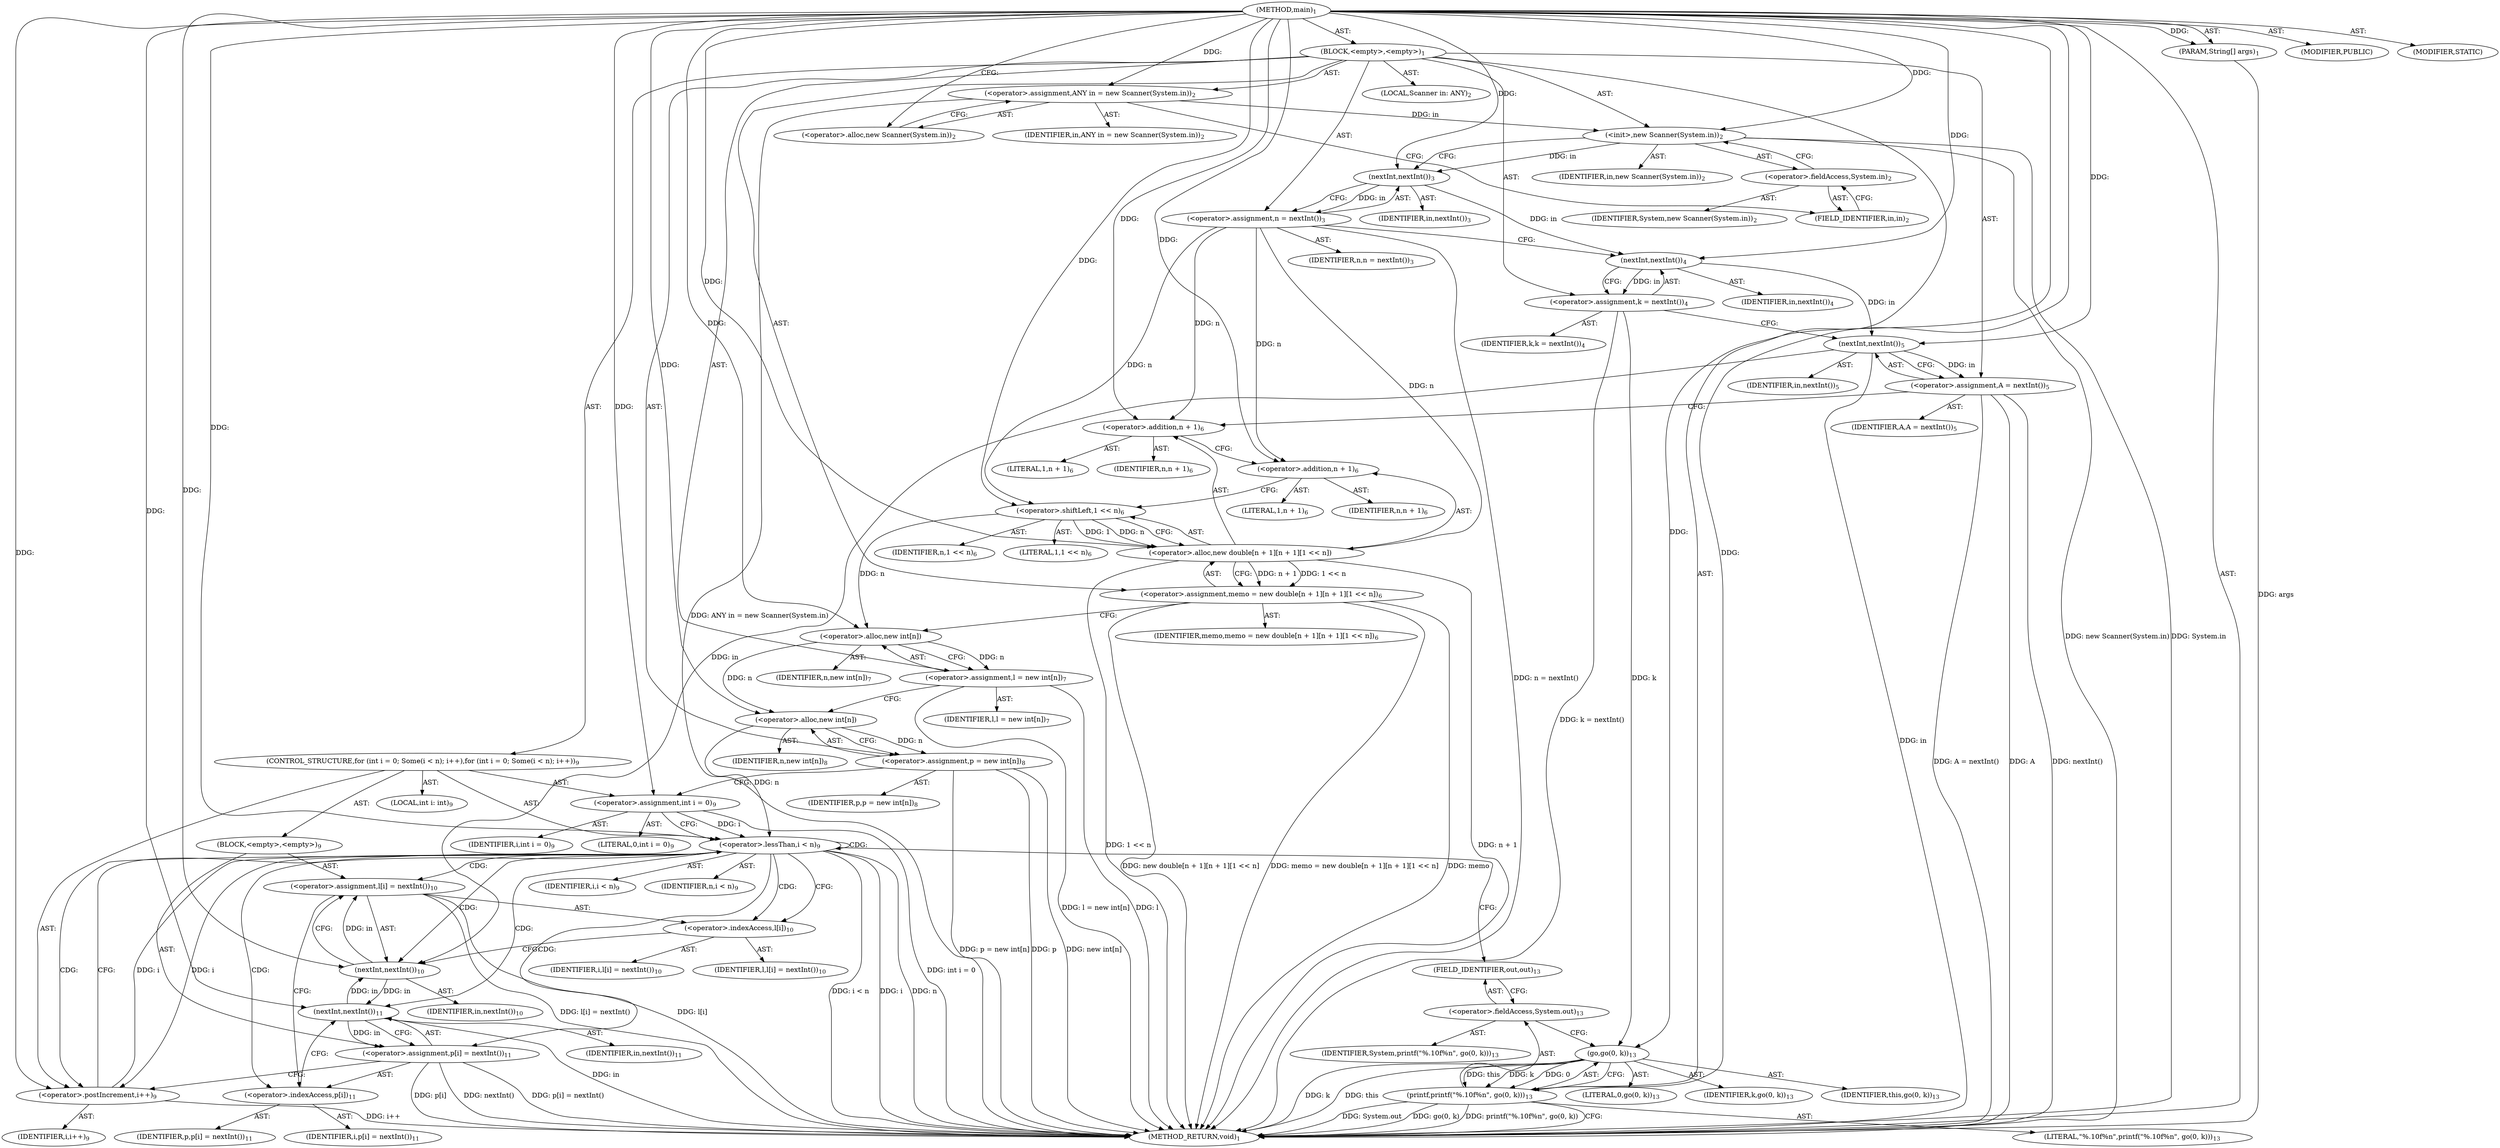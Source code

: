 digraph "main" {  
"19" [label = <(METHOD,main)<SUB>1</SUB>> ]
"20" [label = <(PARAM,String[] args)<SUB>1</SUB>> ]
"21" [label = <(BLOCK,&lt;empty&gt;,&lt;empty&gt;)<SUB>1</SUB>> ]
"4" [label = <(LOCAL,Scanner in: ANY)<SUB>2</SUB>> ]
"22" [label = <(&lt;operator&gt;.assignment,ANY in = new Scanner(System.in))<SUB>2</SUB>> ]
"23" [label = <(IDENTIFIER,in,ANY in = new Scanner(System.in))<SUB>2</SUB>> ]
"24" [label = <(&lt;operator&gt;.alloc,new Scanner(System.in))<SUB>2</SUB>> ]
"25" [label = <(&lt;init&gt;,new Scanner(System.in))<SUB>2</SUB>> ]
"3" [label = <(IDENTIFIER,in,new Scanner(System.in))<SUB>2</SUB>> ]
"26" [label = <(&lt;operator&gt;.fieldAccess,System.in)<SUB>2</SUB>> ]
"27" [label = <(IDENTIFIER,System,new Scanner(System.in))<SUB>2</SUB>> ]
"28" [label = <(FIELD_IDENTIFIER,in,in)<SUB>2</SUB>> ]
"29" [label = <(&lt;operator&gt;.assignment,n = nextInt())<SUB>3</SUB>> ]
"30" [label = <(IDENTIFIER,n,n = nextInt())<SUB>3</SUB>> ]
"31" [label = <(nextInt,nextInt())<SUB>3</SUB>> ]
"32" [label = <(IDENTIFIER,in,nextInt())<SUB>3</SUB>> ]
"33" [label = <(&lt;operator&gt;.assignment,k = nextInt())<SUB>4</SUB>> ]
"34" [label = <(IDENTIFIER,k,k = nextInt())<SUB>4</SUB>> ]
"35" [label = <(nextInt,nextInt())<SUB>4</SUB>> ]
"36" [label = <(IDENTIFIER,in,nextInt())<SUB>4</SUB>> ]
"37" [label = <(&lt;operator&gt;.assignment,A = nextInt())<SUB>5</SUB>> ]
"38" [label = <(IDENTIFIER,A,A = nextInt())<SUB>5</SUB>> ]
"39" [label = <(nextInt,nextInt())<SUB>5</SUB>> ]
"40" [label = <(IDENTIFIER,in,nextInt())<SUB>5</SUB>> ]
"41" [label = <(&lt;operator&gt;.assignment,memo = new double[n + 1][n + 1][1 &lt;&lt; n])<SUB>6</SUB>> ]
"42" [label = <(IDENTIFIER,memo,memo = new double[n + 1][n + 1][1 &lt;&lt; n])<SUB>6</SUB>> ]
"43" [label = <(&lt;operator&gt;.alloc,new double[n + 1][n + 1][1 &lt;&lt; n])> ]
"44" [label = <(&lt;operator&gt;.addition,n + 1)<SUB>6</SUB>> ]
"45" [label = <(IDENTIFIER,n,n + 1)<SUB>6</SUB>> ]
"46" [label = <(LITERAL,1,n + 1)<SUB>6</SUB>> ]
"47" [label = <(&lt;operator&gt;.addition,n + 1)<SUB>6</SUB>> ]
"48" [label = <(IDENTIFIER,n,n + 1)<SUB>6</SUB>> ]
"49" [label = <(LITERAL,1,n + 1)<SUB>6</SUB>> ]
"50" [label = <(&lt;operator&gt;.shiftLeft,1 &lt;&lt; n)<SUB>6</SUB>> ]
"51" [label = <(LITERAL,1,1 &lt;&lt; n)<SUB>6</SUB>> ]
"52" [label = <(IDENTIFIER,n,1 &lt;&lt; n)<SUB>6</SUB>> ]
"53" [label = <(&lt;operator&gt;.assignment,l = new int[n])<SUB>7</SUB>> ]
"54" [label = <(IDENTIFIER,l,l = new int[n])<SUB>7</SUB>> ]
"55" [label = <(&lt;operator&gt;.alloc,new int[n])> ]
"56" [label = <(IDENTIFIER,n,new int[n])<SUB>7</SUB>> ]
"57" [label = <(&lt;operator&gt;.assignment,p = new int[n])<SUB>8</SUB>> ]
"58" [label = <(IDENTIFIER,p,p = new int[n])<SUB>8</SUB>> ]
"59" [label = <(&lt;operator&gt;.alloc,new int[n])> ]
"60" [label = <(IDENTIFIER,n,new int[n])<SUB>8</SUB>> ]
"61" [label = <(CONTROL_STRUCTURE,for (int i = 0; Some(i &lt; n); i++),for (int i = 0; Some(i &lt; n); i++))<SUB>9</SUB>> ]
"62" [label = <(LOCAL,int i: int)<SUB>9</SUB>> ]
"63" [label = <(&lt;operator&gt;.assignment,int i = 0)<SUB>9</SUB>> ]
"64" [label = <(IDENTIFIER,i,int i = 0)<SUB>9</SUB>> ]
"65" [label = <(LITERAL,0,int i = 0)<SUB>9</SUB>> ]
"66" [label = <(&lt;operator&gt;.lessThan,i &lt; n)<SUB>9</SUB>> ]
"67" [label = <(IDENTIFIER,i,i &lt; n)<SUB>9</SUB>> ]
"68" [label = <(IDENTIFIER,n,i &lt; n)<SUB>9</SUB>> ]
"69" [label = <(&lt;operator&gt;.postIncrement,i++)<SUB>9</SUB>> ]
"70" [label = <(IDENTIFIER,i,i++)<SUB>9</SUB>> ]
"71" [label = <(BLOCK,&lt;empty&gt;,&lt;empty&gt;)<SUB>9</SUB>> ]
"72" [label = <(&lt;operator&gt;.assignment,l[i] = nextInt())<SUB>10</SUB>> ]
"73" [label = <(&lt;operator&gt;.indexAccess,l[i])<SUB>10</SUB>> ]
"74" [label = <(IDENTIFIER,l,l[i] = nextInt())<SUB>10</SUB>> ]
"75" [label = <(IDENTIFIER,i,l[i] = nextInt())<SUB>10</SUB>> ]
"76" [label = <(nextInt,nextInt())<SUB>10</SUB>> ]
"77" [label = <(IDENTIFIER,in,nextInt())<SUB>10</SUB>> ]
"78" [label = <(&lt;operator&gt;.assignment,p[i] = nextInt())<SUB>11</SUB>> ]
"79" [label = <(&lt;operator&gt;.indexAccess,p[i])<SUB>11</SUB>> ]
"80" [label = <(IDENTIFIER,p,p[i] = nextInt())<SUB>11</SUB>> ]
"81" [label = <(IDENTIFIER,i,p[i] = nextInt())<SUB>11</SUB>> ]
"82" [label = <(nextInt,nextInt())<SUB>11</SUB>> ]
"83" [label = <(IDENTIFIER,in,nextInt())<SUB>11</SUB>> ]
"84" [label = <(printf,printf(&quot;%.10f%n&quot;, go(0, k)))<SUB>13</SUB>> ]
"85" [label = <(&lt;operator&gt;.fieldAccess,System.out)<SUB>13</SUB>> ]
"86" [label = <(IDENTIFIER,System,printf(&quot;%.10f%n&quot;, go(0, k)))<SUB>13</SUB>> ]
"87" [label = <(FIELD_IDENTIFIER,out,out)<SUB>13</SUB>> ]
"88" [label = <(LITERAL,&quot;%.10f%n&quot;,printf(&quot;%.10f%n&quot;, go(0, k)))<SUB>13</SUB>> ]
"89" [label = <(go,go(0, k))<SUB>13</SUB>> ]
"90" [label = <(IDENTIFIER,this,go(0, k))<SUB>13</SUB>> ]
"91" [label = <(LITERAL,0,go(0, k))<SUB>13</SUB>> ]
"92" [label = <(IDENTIFIER,k,go(0, k))<SUB>13</SUB>> ]
"93" [label = <(MODIFIER,PUBLIC)> ]
"94" [label = <(MODIFIER,STATIC)> ]
"95" [label = <(METHOD_RETURN,void)<SUB>1</SUB>> ]
  "19" -> "20"  [ label = "AST: "] 
  "19" -> "21"  [ label = "AST: "] 
  "19" -> "93"  [ label = "AST: "] 
  "19" -> "94"  [ label = "AST: "] 
  "19" -> "95"  [ label = "AST: "] 
  "21" -> "4"  [ label = "AST: "] 
  "21" -> "22"  [ label = "AST: "] 
  "21" -> "25"  [ label = "AST: "] 
  "21" -> "29"  [ label = "AST: "] 
  "21" -> "33"  [ label = "AST: "] 
  "21" -> "37"  [ label = "AST: "] 
  "21" -> "41"  [ label = "AST: "] 
  "21" -> "53"  [ label = "AST: "] 
  "21" -> "57"  [ label = "AST: "] 
  "21" -> "61"  [ label = "AST: "] 
  "21" -> "84"  [ label = "AST: "] 
  "22" -> "23"  [ label = "AST: "] 
  "22" -> "24"  [ label = "AST: "] 
  "25" -> "3"  [ label = "AST: "] 
  "25" -> "26"  [ label = "AST: "] 
  "26" -> "27"  [ label = "AST: "] 
  "26" -> "28"  [ label = "AST: "] 
  "29" -> "30"  [ label = "AST: "] 
  "29" -> "31"  [ label = "AST: "] 
  "31" -> "32"  [ label = "AST: "] 
  "33" -> "34"  [ label = "AST: "] 
  "33" -> "35"  [ label = "AST: "] 
  "35" -> "36"  [ label = "AST: "] 
  "37" -> "38"  [ label = "AST: "] 
  "37" -> "39"  [ label = "AST: "] 
  "39" -> "40"  [ label = "AST: "] 
  "41" -> "42"  [ label = "AST: "] 
  "41" -> "43"  [ label = "AST: "] 
  "43" -> "44"  [ label = "AST: "] 
  "43" -> "47"  [ label = "AST: "] 
  "43" -> "50"  [ label = "AST: "] 
  "44" -> "45"  [ label = "AST: "] 
  "44" -> "46"  [ label = "AST: "] 
  "47" -> "48"  [ label = "AST: "] 
  "47" -> "49"  [ label = "AST: "] 
  "50" -> "51"  [ label = "AST: "] 
  "50" -> "52"  [ label = "AST: "] 
  "53" -> "54"  [ label = "AST: "] 
  "53" -> "55"  [ label = "AST: "] 
  "55" -> "56"  [ label = "AST: "] 
  "57" -> "58"  [ label = "AST: "] 
  "57" -> "59"  [ label = "AST: "] 
  "59" -> "60"  [ label = "AST: "] 
  "61" -> "62"  [ label = "AST: "] 
  "61" -> "63"  [ label = "AST: "] 
  "61" -> "66"  [ label = "AST: "] 
  "61" -> "69"  [ label = "AST: "] 
  "61" -> "71"  [ label = "AST: "] 
  "63" -> "64"  [ label = "AST: "] 
  "63" -> "65"  [ label = "AST: "] 
  "66" -> "67"  [ label = "AST: "] 
  "66" -> "68"  [ label = "AST: "] 
  "69" -> "70"  [ label = "AST: "] 
  "71" -> "72"  [ label = "AST: "] 
  "71" -> "78"  [ label = "AST: "] 
  "72" -> "73"  [ label = "AST: "] 
  "72" -> "76"  [ label = "AST: "] 
  "73" -> "74"  [ label = "AST: "] 
  "73" -> "75"  [ label = "AST: "] 
  "76" -> "77"  [ label = "AST: "] 
  "78" -> "79"  [ label = "AST: "] 
  "78" -> "82"  [ label = "AST: "] 
  "79" -> "80"  [ label = "AST: "] 
  "79" -> "81"  [ label = "AST: "] 
  "82" -> "83"  [ label = "AST: "] 
  "84" -> "85"  [ label = "AST: "] 
  "84" -> "88"  [ label = "AST: "] 
  "84" -> "89"  [ label = "AST: "] 
  "85" -> "86"  [ label = "AST: "] 
  "85" -> "87"  [ label = "AST: "] 
  "89" -> "90"  [ label = "AST: "] 
  "89" -> "91"  [ label = "AST: "] 
  "89" -> "92"  [ label = "AST: "] 
  "22" -> "28"  [ label = "CFG: "] 
  "25" -> "31"  [ label = "CFG: "] 
  "29" -> "35"  [ label = "CFG: "] 
  "33" -> "39"  [ label = "CFG: "] 
  "37" -> "44"  [ label = "CFG: "] 
  "41" -> "55"  [ label = "CFG: "] 
  "53" -> "59"  [ label = "CFG: "] 
  "57" -> "63"  [ label = "CFG: "] 
  "84" -> "95"  [ label = "CFG: "] 
  "24" -> "22"  [ label = "CFG: "] 
  "26" -> "25"  [ label = "CFG: "] 
  "31" -> "29"  [ label = "CFG: "] 
  "35" -> "33"  [ label = "CFG: "] 
  "39" -> "37"  [ label = "CFG: "] 
  "43" -> "41"  [ label = "CFG: "] 
  "55" -> "53"  [ label = "CFG: "] 
  "59" -> "57"  [ label = "CFG: "] 
  "63" -> "66"  [ label = "CFG: "] 
  "66" -> "73"  [ label = "CFG: "] 
  "66" -> "87"  [ label = "CFG: "] 
  "69" -> "66"  [ label = "CFG: "] 
  "85" -> "89"  [ label = "CFG: "] 
  "89" -> "84"  [ label = "CFG: "] 
  "28" -> "26"  [ label = "CFG: "] 
  "44" -> "47"  [ label = "CFG: "] 
  "47" -> "50"  [ label = "CFG: "] 
  "50" -> "43"  [ label = "CFG: "] 
  "72" -> "79"  [ label = "CFG: "] 
  "78" -> "69"  [ label = "CFG: "] 
  "87" -> "85"  [ label = "CFG: "] 
  "73" -> "76"  [ label = "CFG: "] 
  "76" -> "72"  [ label = "CFG: "] 
  "79" -> "82"  [ label = "CFG: "] 
  "82" -> "78"  [ label = "CFG: "] 
  "19" -> "24"  [ label = "CFG: "] 
  "20" -> "95"  [ label = "DDG: args"] 
  "22" -> "95"  [ label = "DDG: ANY in = new Scanner(System.in)"] 
  "25" -> "95"  [ label = "DDG: System.in"] 
  "25" -> "95"  [ label = "DDG: new Scanner(System.in)"] 
  "29" -> "95"  [ label = "DDG: n = nextInt()"] 
  "33" -> "95"  [ label = "DDG: k = nextInt()"] 
  "39" -> "95"  [ label = "DDG: in"] 
  "37" -> "95"  [ label = "DDG: nextInt()"] 
  "37" -> "95"  [ label = "DDG: A = nextInt()"] 
  "43" -> "95"  [ label = "DDG: n + 1"] 
  "43" -> "95"  [ label = "DDG: 1 &lt;&lt; n"] 
  "41" -> "95"  [ label = "DDG: new double[n + 1][n + 1][1 &lt;&lt; n]"] 
  "41" -> "95"  [ label = "DDG: memo = new double[n + 1][n + 1][1 &lt;&lt; n]"] 
  "53" -> "95"  [ label = "DDG: l"] 
  "53" -> "95"  [ label = "DDG: l = new int[n]"] 
  "57" -> "95"  [ label = "DDG: p"] 
  "57" -> "95"  [ label = "DDG: new int[n]"] 
  "57" -> "95"  [ label = "DDG: p = new int[n]"] 
  "63" -> "95"  [ label = "DDG: int i = 0"] 
  "66" -> "95"  [ label = "DDG: i"] 
  "66" -> "95"  [ label = "DDG: n"] 
  "66" -> "95"  [ label = "DDG: i &lt; n"] 
  "84" -> "95"  [ label = "DDG: System.out"] 
  "89" -> "95"  [ label = "DDG: k"] 
  "84" -> "95"  [ label = "DDG: go(0, k)"] 
  "84" -> "95"  [ label = "DDG: printf(&quot;%.10f%n&quot;, go(0, k))"] 
  "72" -> "95"  [ label = "DDG: l[i]"] 
  "72" -> "95"  [ label = "DDG: l[i] = nextInt()"] 
  "78" -> "95"  [ label = "DDG: p[i]"] 
  "82" -> "95"  [ label = "DDG: in"] 
  "78" -> "95"  [ label = "DDG: nextInt()"] 
  "78" -> "95"  [ label = "DDG: p[i] = nextInt()"] 
  "69" -> "95"  [ label = "DDG: i++"] 
  "37" -> "95"  [ label = "DDG: A"] 
  "41" -> "95"  [ label = "DDG: memo"] 
  "89" -> "95"  [ label = "DDG: this"] 
  "19" -> "20"  [ label = "DDG: "] 
  "19" -> "22"  [ label = "DDG: "] 
  "31" -> "29"  [ label = "DDG: in"] 
  "35" -> "33"  [ label = "DDG: in"] 
  "39" -> "37"  [ label = "DDG: in"] 
  "43" -> "41"  [ label = "DDG: n + 1"] 
  "43" -> "41"  [ label = "DDG: 1 &lt;&lt; n"] 
  "55" -> "53"  [ label = "DDG: n"] 
  "59" -> "57"  [ label = "DDG: n"] 
  "22" -> "25"  [ label = "DDG: in"] 
  "19" -> "25"  [ label = "DDG: "] 
  "19" -> "63"  [ label = "DDG: "] 
  "19" -> "84"  [ label = "DDG: "] 
  "89" -> "84"  [ label = "DDG: this"] 
  "89" -> "84"  [ label = "DDG: 0"] 
  "89" -> "84"  [ label = "DDG: k"] 
  "25" -> "31"  [ label = "DDG: in"] 
  "19" -> "31"  [ label = "DDG: "] 
  "31" -> "35"  [ label = "DDG: in"] 
  "19" -> "35"  [ label = "DDG: "] 
  "35" -> "39"  [ label = "DDG: in"] 
  "19" -> "39"  [ label = "DDG: "] 
  "29" -> "43"  [ label = "DDG: n"] 
  "19" -> "43"  [ label = "DDG: "] 
  "50" -> "43"  [ label = "DDG: 1"] 
  "50" -> "43"  [ label = "DDG: n"] 
  "50" -> "55"  [ label = "DDG: n"] 
  "19" -> "55"  [ label = "DDG: "] 
  "55" -> "59"  [ label = "DDG: n"] 
  "19" -> "59"  [ label = "DDG: "] 
  "63" -> "66"  [ label = "DDG: i"] 
  "69" -> "66"  [ label = "DDG: i"] 
  "19" -> "66"  [ label = "DDG: "] 
  "59" -> "66"  [ label = "DDG: n"] 
  "66" -> "69"  [ label = "DDG: i"] 
  "19" -> "69"  [ label = "DDG: "] 
  "76" -> "72"  [ label = "DDG: in"] 
  "82" -> "78"  [ label = "DDG: in"] 
  "19" -> "89"  [ label = "DDG: "] 
  "33" -> "89"  [ label = "DDG: k"] 
  "29" -> "44"  [ label = "DDG: n"] 
  "19" -> "44"  [ label = "DDG: "] 
  "19" -> "47"  [ label = "DDG: "] 
  "29" -> "47"  [ label = "DDG: n"] 
  "19" -> "50"  [ label = "DDG: "] 
  "29" -> "50"  [ label = "DDG: n"] 
  "39" -> "76"  [ label = "DDG: in"] 
  "82" -> "76"  [ label = "DDG: in"] 
  "19" -> "76"  [ label = "DDG: "] 
  "76" -> "82"  [ label = "DDG: in"] 
  "19" -> "82"  [ label = "DDG: "] 
  "66" -> "76"  [ label = "CDG: "] 
  "66" -> "73"  [ label = "CDG: "] 
  "66" -> "66"  [ label = "CDG: "] 
  "66" -> "82"  [ label = "CDG: "] 
  "66" -> "72"  [ label = "CDG: "] 
  "66" -> "69"  [ label = "CDG: "] 
  "66" -> "78"  [ label = "CDG: "] 
  "66" -> "79"  [ label = "CDG: "] 
}
